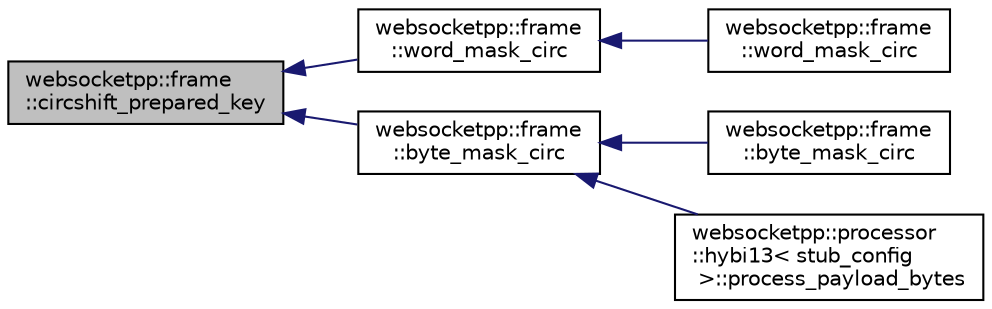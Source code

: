 digraph "websocketpp::frame::circshift_prepared_key"
{
  edge [fontname="Helvetica",fontsize="10",labelfontname="Helvetica",labelfontsize="10"];
  node [fontname="Helvetica",fontsize="10",shape=record];
  rankdir="LR";
  Node17 [label="websocketpp::frame\l::circshift_prepared_key",height=0.2,width=0.4,color="black", fillcolor="grey75", style="filled", fontcolor="black"];
  Node17 -> Node18 [dir="back",color="midnightblue",fontsize="10",style="solid"];
  Node18 [label="websocketpp::frame\l::word_mask_circ",height=0.2,width=0.4,color="black", fillcolor="white", style="filled",URL="$namespacewebsocketpp_1_1frame.html#aa3458068f08acb26e350e39375265085",tooltip="Circular word aligned mask/unmask. "];
  Node18 -> Node19 [dir="back",color="midnightblue",fontsize="10",style="solid"];
  Node19 [label="websocketpp::frame\l::word_mask_circ",height=0.2,width=0.4,color="black", fillcolor="white", style="filled",URL="$namespacewebsocketpp_1_1frame.html#af1365b296d14ee7dea6e17d0af368821",tooltip="Circular word aligned mask/unmask (in place) "];
  Node17 -> Node20 [dir="back",color="midnightblue",fontsize="10",style="solid"];
  Node20 [label="websocketpp::frame\l::byte_mask_circ",height=0.2,width=0.4,color="black", fillcolor="white", style="filled",URL="$namespacewebsocketpp_1_1frame.html#a3e0ba89b475df758d84dab352a76c3b3",tooltip="Circular byte aligned mask/unmask. "];
  Node20 -> Node21 [dir="back",color="midnightblue",fontsize="10",style="solid"];
  Node21 [label="websocketpp::frame\l::byte_mask_circ",height=0.2,width=0.4,color="black", fillcolor="white", style="filled",URL="$namespacewebsocketpp_1_1frame.html#a5e0b4f532f0d309a605e232cfdb03960",tooltip="Circular byte aligned mask/unmask (in place) "];
  Node20 -> Node22 [dir="back",color="midnightblue",fontsize="10",style="solid"];
  Node22 [label="websocketpp::processor\l::hybi13\< stub_config\l \>::process_payload_bytes",height=0.2,width=0.4,color="black", fillcolor="white", style="filled",URL="$classwebsocketpp_1_1processor_1_1hybi13.html#aa7eece3f48840535f41b625061fa7867",tooltip="Reads bytes from buf into message payload. "];
}
